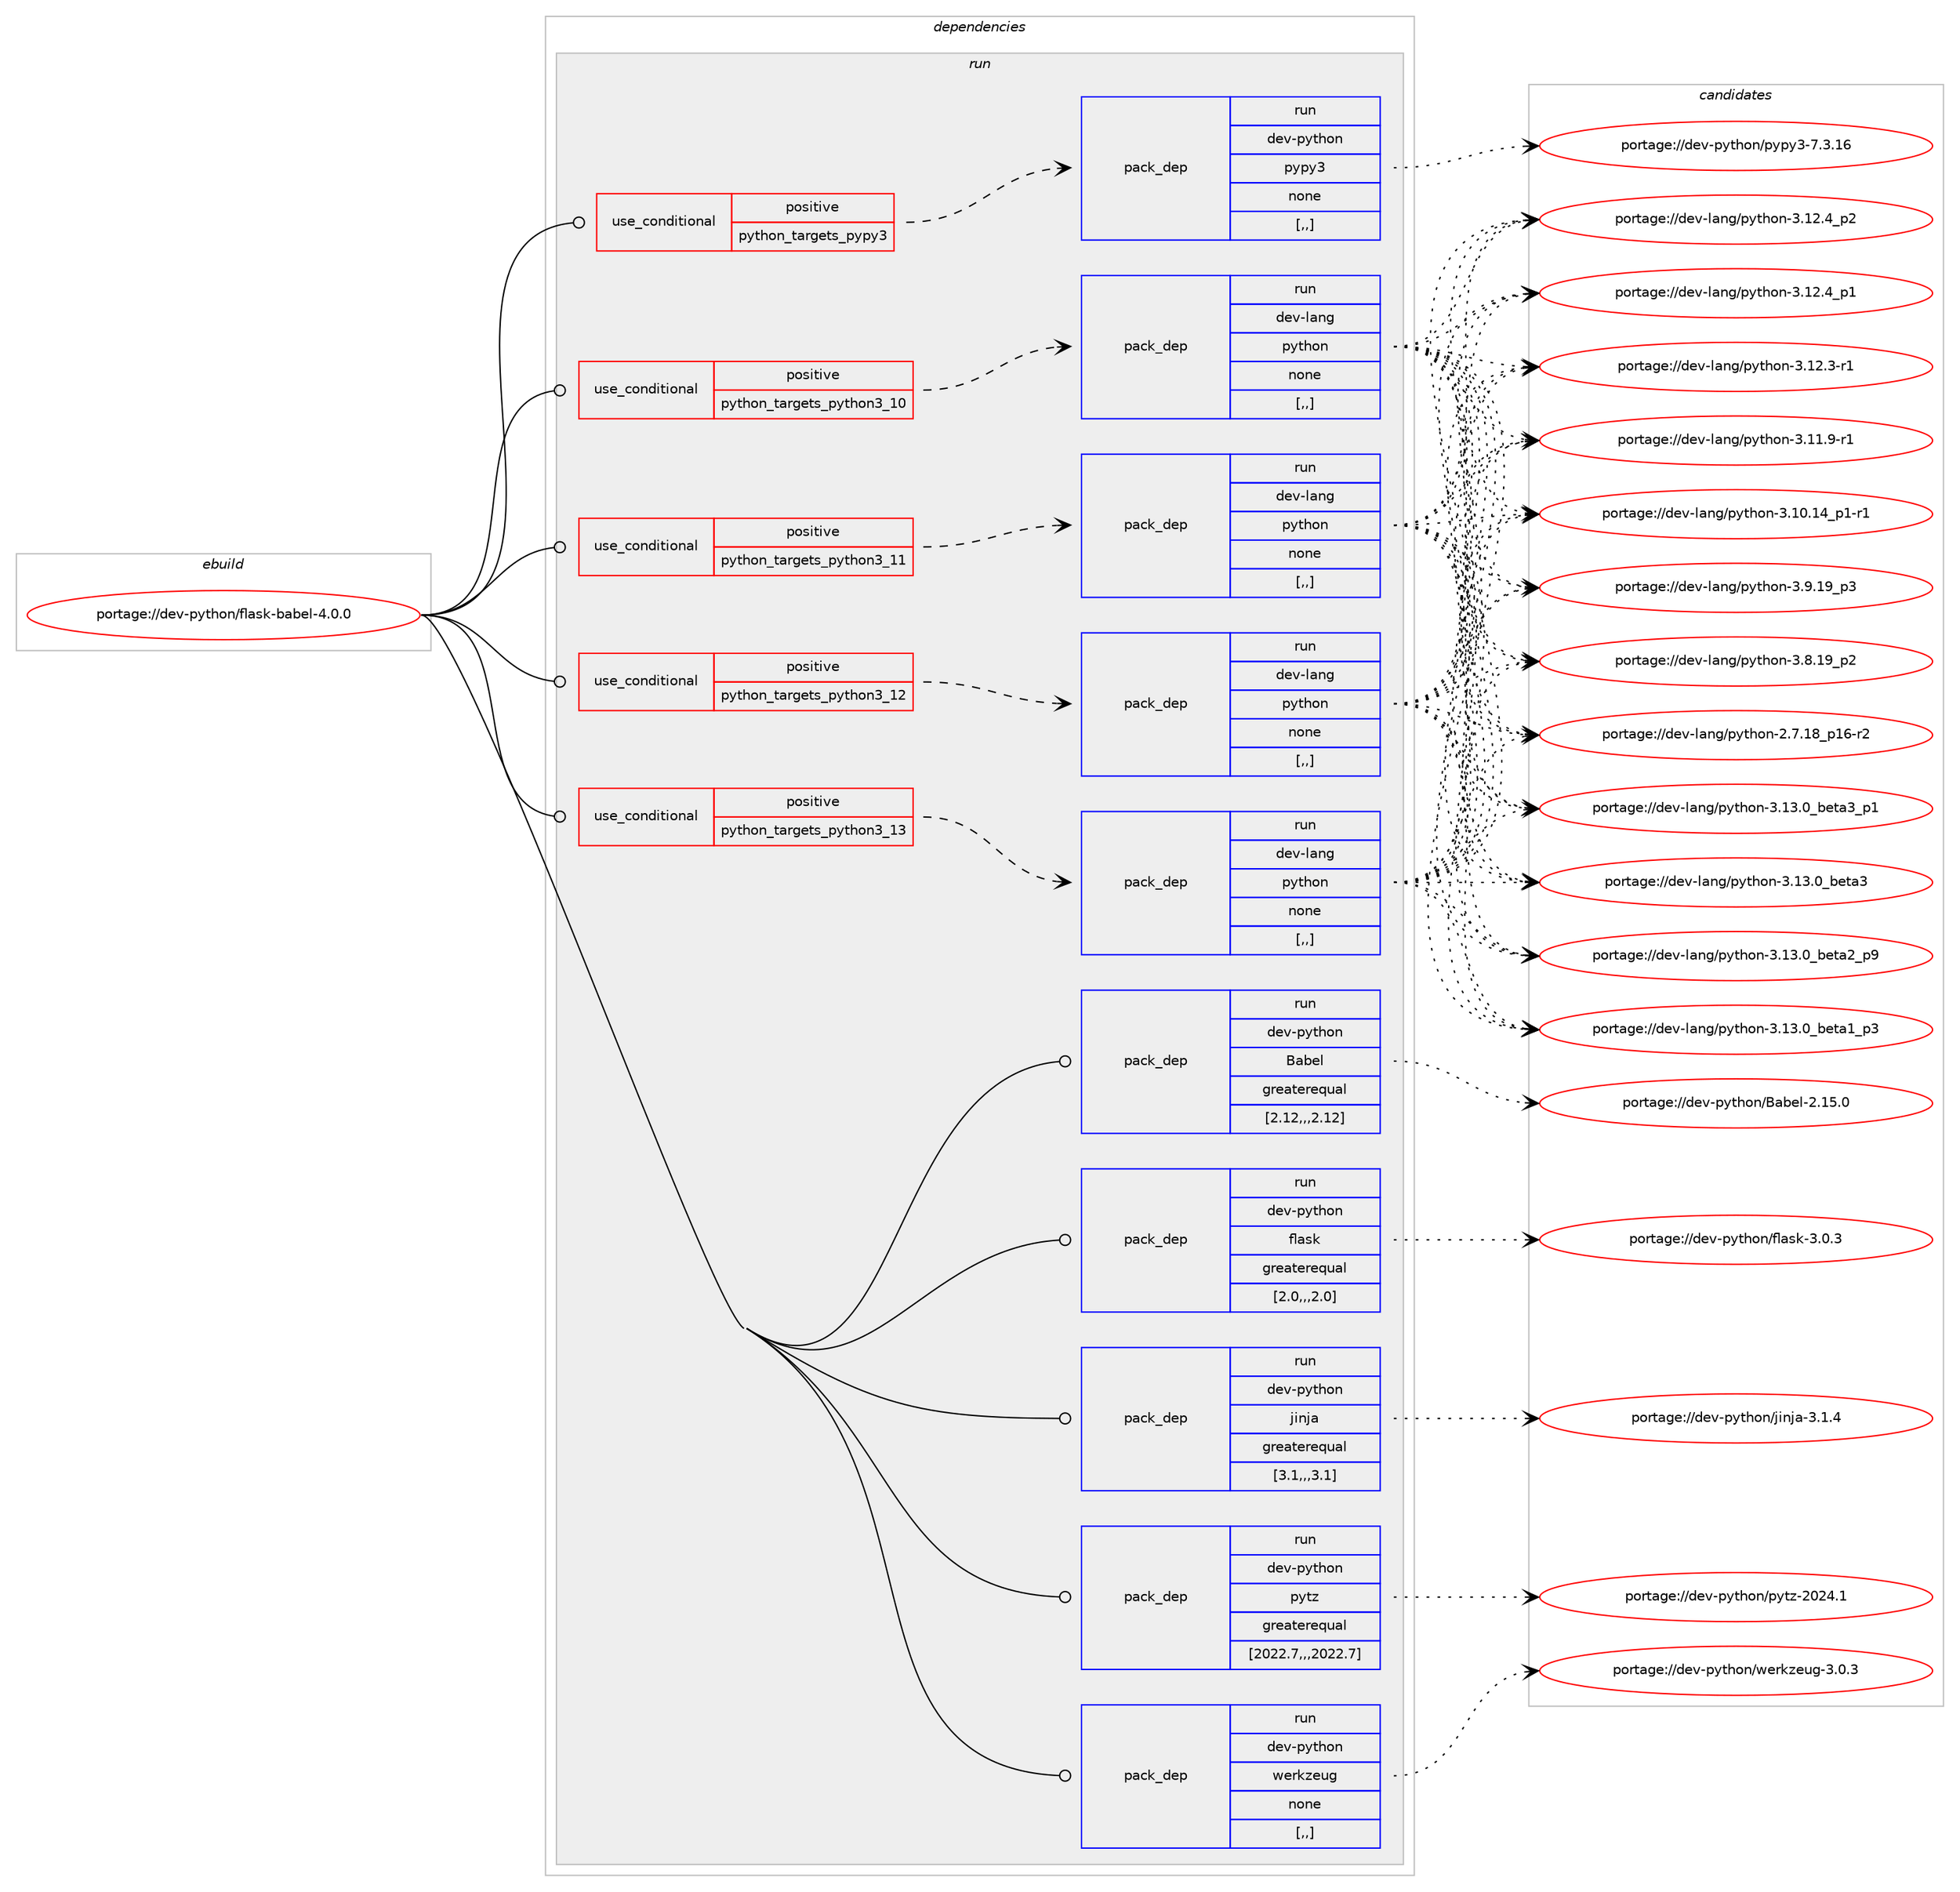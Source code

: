 digraph prolog {

# *************
# Graph options
# *************

newrank=true;
concentrate=true;
compound=true;
graph [rankdir=LR,fontname=Helvetica,fontsize=10,ranksep=1.5];#, ranksep=2.5, nodesep=0.2];
edge  [arrowhead=vee];
node  [fontname=Helvetica,fontsize=10];

# **********
# The ebuild
# **********

subgraph cluster_leftcol {
color=gray;
label=<<i>ebuild</i>>;
id [label="portage://dev-python/flask-babel-4.0.0", color=red, width=4, href="../dev-python/flask-babel-4.0.0.svg"];
}

# ****************
# The dependencies
# ****************

subgraph cluster_midcol {
color=gray;
label=<<i>dependencies</i>>;
subgraph cluster_compile {
fillcolor="#eeeeee";
style=filled;
label=<<i>compile</i>>;
}
subgraph cluster_compileandrun {
fillcolor="#eeeeee";
style=filled;
label=<<i>compile and run</i>>;
}
subgraph cluster_run {
fillcolor="#eeeeee";
style=filled;
label=<<i>run</i>>;
subgraph cond32675 {
dependency145873 [label=<<TABLE BORDER="0" CELLBORDER="1" CELLSPACING="0" CELLPADDING="4"><TR><TD ROWSPAN="3" CELLPADDING="10">use_conditional</TD></TR><TR><TD>positive</TD></TR><TR><TD>python_targets_pypy3</TD></TR></TABLE>>, shape=none, color=red];
subgraph pack111949 {
dependency145874 [label=<<TABLE BORDER="0" CELLBORDER="1" CELLSPACING="0" CELLPADDING="4" WIDTH="220"><TR><TD ROWSPAN="6" CELLPADDING="30">pack_dep</TD></TR><TR><TD WIDTH="110">run</TD></TR><TR><TD>dev-python</TD></TR><TR><TD>pypy3</TD></TR><TR><TD>none</TD></TR><TR><TD>[,,]</TD></TR></TABLE>>, shape=none, color=blue];
}
dependency145873:e -> dependency145874:w [weight=20,style="dashed",arrowhead="vee"];
}
id:e -> dependency145873:w [weight=20,style="solid",arrowhead="odot"];
subgraph cond32676 {
dependency145875 [label=<<TABLE BORDER="0" CELLBORDER="1" CELLSPACING="0" CELLPADDING="4"><TR><TD ROWSPAN="3" CELLPADDING="10">use_conditional</TD></TR><TR><TD>positive</TD></TR><TR><TD>python_targets_python3_10</TD></TR></TABLE>>, shape=none, color=red];
subgraph pack111950 {
dependency145876 [label=<<TABLE BORDER="0" CELLBORDER="1" CELLSPACING="0" CELLPADDING="4" WIDTH="220"><TR><TD ROWSPAN="6" CELLPADDING="30">pack_dep</TD></TR><TR><TD WIDTH="110">run</TD></TR><TR><TD>dev-lang</TD></TR><TR><TD>python</TD></TR><TR><TD>none</TD></TR><TR><TD>[,,]</TD></TR></TABLE>>, shape=none, color=blue];
}
dependency145875:e -> dependency145876:w [weight=20,style="dashed",arrowhead="vee"];
}
id:e -> dependency145875:w [weight=20,style="solid",arrowhead="odot"];
subgraph cond32677 {
dependency145877 [label=<<TABLE BORDER="0" CELLBORDER="1" CELLSPACING="0" CELLPADDING="4"><TR><TD ROWSPAN="3" CELLPADDING="10">use_conditional</TD></TR><TR><TD>positive</TD></TR><TR><TD>python_targets_python3_11</TD></TR></TABLE>>, shape=none, color=red];
subgraph pack111951 {
dependency145878 [label=<<TABLE BORDER="0" CELLBORDER="1" CELLSPACING="0" CELLPADDING="4" WIDTH="220"><TR><TD ROWSPAN="6" CELLPADDING="30">pack_dep</TD></TR><TR><TD WIDTH="110">run</TD></TR><TR><TD>dev-lang</TD></TR><TR><TD>python</TD></TR><TR><TD>none</TD></TR><TR><TD>[,,]</TD></TR></TABLE>>, shape=none, color=blue];
}
dependency145877:e -> dependency145878:w [weight=20,style="dashed",arrowhead="vee"];
}
id:e -> dependency145877:w [weight=20,style="solid",arrowhead="odot"];
subgraph cond32678 {
dependency145879 [label=<<TABLE BORDER="0" CELLBORDER="1" CELLSPACING="0" CELLPADDING="4"><TR><TD ROWSPAN="3" CELLPADDING="10">use_conditional</TD></TR><TR><TD>positive</TD></TR><TR><TD>python_targets_python3_12</TD></TR></TABLE>>, shape=none, color=red];
subgraph pack111952 {
dependency145880 [label=<<TABLE BORDER="0" CELLBORDER="1" CELLSPACING="0" CELLPADDING="4" WIDTH="220"><TR><TD ROWSPAN="6" CELLPADDING="30">pack_dep</TD></TR><TR><TD WIDTH="110">run</TD></TR><TR><TD>dev-lang</TD></TR><TR><TD>python</TD></TR><TR><TD>none</TD></TR><TR><TD>[,,]</TD></TR></TABLE>>, shape=none, color=blue];
}
dependency145879:e -> dependency145880:w [weight=20,style="dashed",arrowhead="vee"];
}
id:e -> dependency145879:w [weight=20,style="solid",arrowhead="odot"];
subgraph cond32679 {
dependency145881 [label=<<TABLE BORDER="0" CELLBORDER="1" CELLSPACING="0" CELLPADDING="4"><TR><TD ROWSPAN="3" CELLPADDING="10">use_conditional</TD></TR><TR><TD>positive</TD></TR><TR><TD>python_targets_python3_13</TD></TR></TABLE>>, shape=none, color=red];
subgraph pack111953 {
dependency145882 [label=<<TABLE BORDER="0" CELLBORDER="1" CELLSPACING="0" CELLPADDING="4" WIDTH="220"><TR><TD ROWSPAN="6" CELLPADDING="30">pack_dep</TD></TR><TR><TD WIDTH="110">run</TD></TR><TR><TD>dev-lang</TD></TR><TR><TD>python</TD></TR><TR><TD>none</TD></TR><TR><TD>[,,]</TD></TR></TABLE>>, shape=none, color=blue];
}
dependency145881:e -> dependency145882:w [weight=20,style="dashed",arrowhead="vee"];
}
id:e -> dependency145881:w [weight=20,style="solid",arrowhead="odot"];
subgraph pack111954 {
dependency145883 [label=<<TABLE BORDER="0" CELLBORDER="1" CELLSPACING="0" CELLPADDING="4" WIDTH="220"><TR><TD ROWSPAN="6" CELLPADDING="30">pack_dep</TD></TR><TR><TD WIDTH="110">run</TD></TR><TR><TD>dev-python</TD></TR><TR><TD>Babel</TD></TR><TR><TD>greaterequal</TD></TR><TR><TD>[2.12,,,2.12]</TD></TR></TABLE>>, shape=none, color=blue];
}
id:e -> dependency145883:w [weight=20,style="solid",arrowhead="odot"];
subgraph pack111955 {
dependency145884 [label=<<TABLE BORDER="0" CELLBORDER="1" CELLSPACING="0" CELLPADDING="4" WIDTH="220"><TR><TD ROWSPAN="6" CELLPADDING="30">pack_dep</TD></TR><TR><TD WIDTH="110">run</TD></TR><TR><TD>dev-python</TD></TR><TR><TD>flask</TD></TR><TR><TD>greaterequal</TD></TR><TR><TD>[2.0,,,2.0]</TD></TR></TABLE>>, shape=none, color=blue];
}
id:e -> dependency145884:w [weight=20,style="solid",arrowhead="odot"];
subgraph pack111956 {
dependency145885 [label=<<TABLE BORDER="0" CELLBORDER="1" CELLSPACING="0" CELLPADDING="4" WIDTH="220"><TR><TD ROWSPAN="6" CELLPADDING="30">pack_dep</TD></TR><TR><TD WIDTH="110">run</TD></TR><TR><TD>dev-python</TD></TR><TR><TD>jinja</TD></TR><TR><TD>greaterequal</TD></TR><TR><TD>[3.1,,,3.1]</TD></TR></TABLE>>, shape=none, color=blue];
}
id:e -> dependency145885:w [weight=20,style="solid",arrowhead="odot"];
subgraph pack111957 {
dependency145886 [label=<<TABLE BORDER="0" CELLBORDER="1" CELLSPACING="0" CELLPADDING="4" WIDTH="220"><TR><TD ROWSPAN="6" CELLPADDING="30">pack_dep</TD></TR><TR><TD WIDTH="110">run</TD></TR><TR><TD>dev-python</TD></TR><TR><TD>pytz</TD></TR><TR><TD>greaterequal</TD></TR><TR><TD>[2022.7,,,2022.7]</TD></TR></TABLE>>, shape=none, color=blue];
}
id:e -> dependency145886:w [weight=20,style="solid",arrowhead="odot"];
subgraph pack111958 {
dependency145887 [label=<<TABLE BORDER="0" CELLBORDER="1" CELLSPACING="0" CELLPADDING="4" WIDTH="220"><TR><TD ROWSPAN="6" CELLPADDING="30">pack_dep</TD></TR><TR><TD WIDTH="110">run</TD></TR><TR><TD>dev-python</TD></TR><TR><TD>werkzeug</TD></TR><TR><TD>none</TD></TR><TR><TD>[,,]</TD></TR></TABLE>>, shape=none, color=blue];
}
id:e -> dependency145887:w [weight=20,style="solid",arrowhead="odot"];
}
}

# **************
# The candidates
# **************

subgraph cluster_choices {
rank=same;
color=gray;
label=<<i>candidates</i>>;

subgraph choice111949 {
color=black;
nodesep=1;
choice10010111845112121116104111110471121211121215145554651464954 [label="portage://dev-python/pypy3-7.3.16", color=red, width=4,href="../dev-python/pypy3-7.3.16.svg"];
dependency145874:e -> choice10010111845112121116104111110471121211121215145554651464954:w [style=dotted,weight="100"];
}
subgraph choice111950 {
color=black;
nodesep=1;
choice10010111845108971101034711212111610411111045514649514648959810111697519511249 [label="portage://dev-lang/python-3.13.0_beta3_p1", color=red, width=4,href="../dev-lang/python-3.13.0_beta3_p1.svg"];
choice1001011184510897110103471121211161041111104551464951464895981011169751 [label="portage://dev-lang/python-3.13.0_beta3", color=red, width=4,href="../dev-lang/python-3.13.0_beta3.svg"];
choice10010111845108971101034711212111610411111045514649514648959810111697509511257 [label="portage://dev-lang/python-3.13.0_beta2_p9", color=red, width=4,href="../dev-lang/python-3.13.0_beta2_p9.svg"];
choice10010111845108971101034711212111610411111045514649514648959810111697499511251 [label="portage://dev-lang/python-3.13.0_beta1_p3", color=red, width=4,href="../dev-lang/python-3.13.0_beta1_p3.svg"];
choice100101118451089711010347112121116104111110455146495046529511250 [label="portage://dev-lang/python-3.12.4_p2", color=red, width=4,href="../dev-lang/python-3.12.4_p2.svg"];
choice100101118451089711010347112121116104111110455146495046529511249 [label="portage://dev-lang/python-3.12.4_p1", color=red, width=4,href="../dev-lang/python-3.12.4_p1.svg"];
choice100101118451089711010347112121116104111110455146495046514511449 [label="portage://dev-lang/python-3.12.3-r1", color=red, width=4,href="../dev-lang/python-3.12.3-r1.svg"];
choice100101118451089711010347112121116104111110455146494946574511449 [label="portage://dev-lang/python-3.11.9-r1", color=red, width=4,href="../dev-lang/python-3.11.9-r1.svg"];
choice100101118451089711010347112121116104111110455146494846495295112494511449 [label="portage://dev-lang/python-3.10.14_p1-r1", color=red, width=4,href="../dev-lang/python-3.10.14_p1-r1.svg"];
choice100101118451089711010347112121116104111110455146574649579511251 [label="portage://dev-lang/python-3.9.19_p3", color=red, width=4,href="../dev-lang/python-3.9.19_p3.svg"];
choice100101118451089711010347112121116104111110455146564649579511250 [label="portage://dev-lang/python-3.8.19_p2", color=red, width=4,href="../dev-lang/python-3.8.19_p2.svg"];
choice100101118451089711010347112121116104111110455046554649569511249544511450 [label="portage://dev-lang/python-2.7.18_p16-r2", color=red, width=4,href="../dev-lang/python-2.7.18_p16-r2.svg"];
dependency145876:e -> choice10010111845108971101034711212111610411111045514649514648959810111697519511249:w [style=dotted,weight="100"];
dependency145876:e -> choice1001011184510897110103471121211161041111104551464951464895981011169751:w [style=dotted,weight="100"];
dependency145876:e -> choice10010111845108971101034711212111610411111045514649514648959810111697509511257:w [style=dotted,weight="100"];
dependency145876:e -> choice10010111845108971101034711212111610411111045514649514648959810111697499511251:w [style=dotted,weight="100"];
dependency145876:e -> choice100101118451089711010347112121116104111110455146495046529511250:w [style=dotted,weight="100"];
dependency145876:e -> choice100101118451089711010347112121116104111110455146495046529511249:w [style=dotted,weight="100"];
dependency145876:e -> choice100101118451089711010347112121116104111110455146495046514511449:w [style=dotted,weight="100"];
dependency145876:e -> choice100101118451089711010347112121116104111110455146494946574511449:w [style=dotted,weight="100"];
dependency145876:e -> choice100101118451089711010347112121116104111110455146494846495295112494511449:w [style=dotted,weight="100"];
dependency145876:e -> choice100101118451089711010347112121116104111110455146574649579511251:w [style=dotted,weight="100"];
dependency145876:e -> choice100101118451089711010347112121116104111110455146564649579511250:w [style=dotted,weight="100"];
dependency145876:e -> choice100101118451089711010347112121116104111110455046554649569511249544511450:w [style=dotted,weight="100"];
}
subgraph choice111951 {
color=black;
nodesep=1;
choice10010111845108971101034711212111610411111045514649514648959810111697519511249 [label="portage://dev-lang/python-3.13.0_beta3_p1", color=red, width=4,href="../dev-lang/python-3.13.0_beta3_p1.svg"];
choice1001011184510897110103471121211161041111104551464951464895981011169751 [label="portage://dev-lang/python-3.13.0_beta3", color=red, width=4,href="../dev-lang/python-3.13.0_beta3.svg"];
choice10010111845108971101034711212111610411111045514649514648959810111697509511257 [label="portage://dev-lang/python-3.13.0_beta2_p9", color=red, width=4,href="../dev-lang/python-3.13.0_beta2_p9.svg"];
choice10010111845108971101034711212111610411111045514649514648959810111697499511251 [label="portage://dev-lang/python-3.13.0_beta1_p3", color=red, width=4,href="../dev-lang/python-3.13.0_beta1_p3.svg"];
choice100101118451089711010347112121116104111110455146495046529511250 [label="portage://dev-lang/python-3.12.4_p2", color=red, width=4,href="../dev-lang/python-3.12.4_p2.svg"];
choice100101118451089711010347112121116104111110455146495046529511249 [label="portage://dev-lang/python-3.12.4_p1", color=red, width=4,href="../dev-lang/python-3.12.4_p1.svg"];
choice100101118451089711010347112121116104111110455146495046514511449 [label="portage://dev-lang/python-3.12.3-r1", color=red, width=4,href="../dev-lang/python-3.12.3-r1.svg"];
choice100101118451089711010347112121116104111110455146494946574511449 [label="portage://dev-lang/python-3.11.9-r1", color=red, width=4,href="../dev-lang/python-3.11.9-r1.svg"];
choice100101118451089711010347112121116104111110455146494846495295112494511449 [label="portage://dev-lang/python-3.10.14_p1-r1", color=red, width=4,href="../dev-lang/python-3.10.14_p1-r1.svg"];
choice100101118451089711010347112121116104111110455146574649579511251 [label="portage://dev-lang/python-3.9.19_p3", color=red, width=4,href="../dev-lang/python-3.9.19_p3.svg"];
choice100101118451089711010347112121116104111110455146564649579511250 [label="portage://dev-lang/python-3.8.19_p2", color=red, width=4,href="../dev-lang/python-3.8.19_p2.svg"];
choice100101118451089711010347112121116104111110455046554649569511249544511450 [label="portage://dev-lang/python-2.7.18_p16-r2", color=red, width=4,href="../dev-lang/python-2.7.18_p16-r2.svg"];
dependency145878:e -> choice10010111845108971101034711212111610411111045514649514648959810111697519511249:w [style=dotted,weight="100"];
dependency145878:e -> choice1001011184510897110103471121211161041111104551464951464895981011169751:w [style=dotted,weight="100"];
dependency145878:e -> choice10010111845108971101034711212111610411111045514649514648959810111697509511257:w [style=dotted,weight="100"];
dependency145878:e -> choice10010111845108971101034711212111610411111045514649514648959810111697499511251:w [style=dotted,weight="100"];
dependency145878:e -> choice100101118451089711010347112121116104111110455146495046529511250:w [style=dotted,weight="100"];
dependency145878:e -> choice100101118451089711010347112121116104111110455146495046529511249:w [style=dotted,weight="100"];
dependency145878:e -> choice100101118451089711010347112121116104111110455146495046514511449:w [style=dotted,weight="100"];
dependency145878:e -> choice100101118451089711010347112121116104111110455146494946574511449:w [style=dotted,weight="100"];
dependency145878:e -> choice100101118451089711010347112121116104111110455146494846495295112494511449:w [style=dotted,weight="100"];
dependency145878:e -> choice100101118451089711010347112121116104111110455146574649579511251:w [style=dotted,weight="100"];
dependency145878:e -> choice100101118451089711010347112121116104111110455146564649579511250:w [style=dotted,weight="100"];
dependency145878:e -> choice100101118451089711010347112121116104111110455046554649569511249544511450:w [style=dotted,weight="100"];
}
subgraph choice111952 {
color=black;
nodesep=1;
choice10010111845108971101034711212111610411111045514649514648959810111697519511249 [label="portage://dev-lang/python-3.13.0_beta3_p1", color=red, width=4,href="../dev-lang/python-3.13.0_beta3_p1.svg"];
choice1001011184510897110103471121211161041111104551464951464895981011169751 [label="portage://dev-lang/python-3.13.0_beta3", color=red, width=4,href="../dev-lang/python-3.13.0_beta3.svg"];
choice10010111845108971101034711212111610411111045514649514648959810111697509511257 [label="portage://dev-lang/python-3.13.0_beta2_p9", color=red, width=4,href="../dev-lang/python-3.13.0_beta2_p9.svg"];
choice10010111845108971101034711212111610411111045514649514648959810111697499511251 [label="portage://dev-lang/python-3.13.0_beta1_p3", color=red, width=4,href="../dev-lang/python-3.13.0_beta1_p3.svg"];
choice100101118451089711010347112121116104111110455146495046529511250 [label="portage://dev-lang/python-3.12.4_p2", color=red, width=4,href="../dev-lang/python-3.12.4_p2.svg"];
choice100101118451089711010347112121116104111110455146495046529511249 [label="portage://dev-lang/python-3.12.4_p1", color=red, width=4,href="../dev-lang/python-3.12.4_p1.svg"];
choice100101118451089711010347112121116104111110455146495046514511449 [label="portage://dev-lang/python-3.12.3-r1", color=red, width=4,href="../dev-lang/python-3.12.3-r1.svg"];
choice100101118451089711010347112121116104111110455146494946574511449 [label="portage://dev-lang/python-3.11.9-r1", color=red, width=4,href="../dev-lang/python-3.11.9-r1.svg"];
choice100101118451089711010347112121116104111110455146494846495295112494511449 [label="portage://dev-lang/python-3.10.14_p1-r1", color=red, width=4,href="../dev-lang/python-3.10.14_p1-r1.svg"];
choice100101118451089711010347112121116104111110455146574649579511251 [label="portage://dev-lang/python-3.9.19_p3", color=red, width=4,href="../dev-lang/python-3.9.19_p3.svg"];
choice100101118451089711010347112121116104111110455146564649579511250 [label="portage://dev-lang/python-3.8.19_p2", color=red, width=4,href="../dev-lang/python-3.8.19_p2.svg"];
choice100101118451089711010347112121116104111110455046554649569511249544511450 [label="portage://dev-lang/python-2.7.18_p16-r2", color=red, width=4,href="../dev-lang/python-2.7.18_p16-r2.svg"];
dependency145880:e -> choice10010111845108971101034711212111610411111045514649514648959810111697519511249:w [style=dotted,weight="100"];
dependency145880:e -> choice1001011184510897110103471121211161041111104551464951464895981011169751:w [style=dotted,weight="100"];
dependency145880:e -> choice10010111845108971101034711212111610411111045514649514648959810111697509511257:w [style=dotted,weight="100"];
dependency145880:e -> choice10010111845108971101034711212111610411111045514649514648959810111697499511251:w [style=dotted,weight="100"];
dependency145880:e -> choice100101118451089711010347112121116104111110455146495046529511250:w [style=dotted,weight="100"];
dependency145880:e -> choice100101118451089711010347112121116104111110455146495046529511249:w [style=dotted,weight="100"];
dependency145880:e -> choice100101118451089711010347112121116104111110455146495046514511449:w [style=dotted,weight="100"];
dependency145880:e -> choice100101118451089711010347112121116104111110455146494946574511449:w [style=dotted,weight="100"];
dependency145880:e -> choice100101118451089711010347112121116104111110455146494846495295112494511449:w [style=dotted,weight="100"];
dependency145880:e -> choice100101118451089711010347112121116104111110455146574649579511251:w [style=dotted,weight="100"];
dependency145880:e -> choice100101118451089711010347112121116104111110455146564649579511250:w [style=dotted,weight="100"];
dependency145880:e -> choice100101118451089711010347112121116104111110455046554649569511249544511450:w [style=dotted,weight="100"];
}
subgraph choice111953 {
color=black;
nodesep=1;
choice10010111845108971101034711212111610411111045514649514648959810111697519511249 [label="portage://dev-lang/python-3.13.0_beta3_p1", color=red, width=4,href="../dev-lang/python-3.13.0_beta3_p1.svg"];
choice1001011184510897110103471121211161041111104551464951464895981011169751 [label="portage://dev-lang/python-3.13.0_beta3", color=red, width=4,href="../dev-lang/python-3.13.0_beta3.svg"];
choice10010111845108971101034711212111610411111045514649514648959810111697509511257 [label="portage://dev-lang/python-3.13.0_beta2_p9", color=red, width=4,href="../dev-lang/python-3.13.0_beta2_p9.svg"];
choice10010111845108971101034711212111610411111045514649514648959810111697499511251 [label="portage://dev-lang/python-3.13.0_beta1_p3", color=red, width=4,href="../dev-lang/python-3.13.0_beta1_p3.svg"];
choice100101118451089711010347112121116104111110455146495046529511250 [label="portage://dev-lang/python-3.12.4_p2", color=red, width=4,href="../dev-lang/python-3.12.4_p2.svg"];
choice100101118451089711010347112121116104111110455146495046529511249 [label="portage://dev-lang/python-3.12.4_p1", color=red, width=4,href="../dev-lang/python-3.12.4_p1.svg"];
choice100101118451089711010347112121116104111110455146495046514511449 [label="portage://dev-lang/python-3.12.3-r1", color=red, width=4,href="../dev-lang/python-3.12.3-r1.svg"];
choice100101118451089711010347112121116104111110455146494946574511449 [label="portage://dev-lang/python-3.11.9-r1", color=red, width=4,href="../dev-lang/python-3.11.9-r1.svg"];
choice100101118451089711010347112121116104111110455146494846495295112494511449 [label="portage://dev-lang/python-3.10.14_p1-r1", color=red, width=4,href="../dev-lang/python-3.10.14_p1-r1.svg"];
choice100101118451089711010347112121116104111110455146574649579511251 [label="portage://dev-lang/python-3.9.19_p3", color=red, width=4,href="../dev-lang/python-3.9.19_p3.svg"];
choice100101118451089711010347112121116104111110455146564649579511250 [label="portage://dev-lang/python-3.8.19_p2", color=red, width=4,href="../dev-lang/python-3.8.19_p2.svg"];
choice100101118451089711010347112121116104111110455046554649569511249544511450 [label="portage://dev-lang/python-2.7.18_p16-r2", color=red, width=4,href="../dev-lang/python-2.7.18_p16-r2.svg"];
dependency145882:e -> choice10010111845108971101034711212111610411111045514649514648959810111697519511249:w [style=dotted,weight="100"];
dependency145882:e -> choice1001011184510897110103471121211161041111104551464951464895981011169751:w [style=dotted,weight="100"];
dependency145882:e -> choice10010111845108971101034711212111610411111045514649514648959810111697509511257:w [style=dotted,weight="100"];
dependency145882:e -> choice10010111845108971101034711212111610411111045514649514648959810111697499511251:w [style=dotted,weight="100"];
dependency145882:e -> choice100101118451089711010347112121116104111110455146495046529511250:w [style=dotted,weight="100"];
dependency145882:e -> choice100101118451089711010347112121116104111110455146495046529511249:w [style=dotted,weight="100"];
dependency145882:e -> choice100101118451089711010347112121116104111110455146495046514511449:w [style=dotted,weight="100"];
dependency145882:e -> choice100101118451089711010347112121116104111110455146494946574511449:w [style=dotted,weight="100"];
dependency145882:e -> choice100101118451089711010347112121116104111110455146494846495295112494511449:w [style=dotted,weight="100"];
dependency145882:e -> choice100101118451089711010347112121116104111110455146574649579511251:w [style=dotted,weight="100"];
dependency145882:e -> choice100101118451089711010347112121116104111110455146564649579511250:w [style=dotted,weight="100"];
dependency145882:e -> choice100101118451089711010347112121116104111110455046554649569511249544511450:w [style=dotted,weight="100"];
}
subgraph choice111954 {
color=black;
nodesep=1;
choice100101118451121211161041111104766979810110845504649534648 [label="portage://dev-python/Babel-2.15.0", color=red, width=4,href="../dev-python/Babel-2.15.0.svg"];
dependency145883:e -> choice100101118451121211161041111104766979810110845504649534648:w [style=dotted,weight="100"];
}
subgraph choice111955 {
color=black;
nodesep=1;
choice100101118451121211161041111104710210897115107455146484651 [label="portage://dev-python/flask-3.0.3", color=red, width=4,href="../dev-python/flask-3.0.3.svg"];
dependency145884:e -> choice100101118451121211161041111104710210897115107455146484651:w [style=dotted,weight="100"];
}
subgraph choice111956 {
color=black;
nodesep=1;
choice100101118451121211161041111104710610511010697455146494652 [label="portage://dev-python/jinja-3.1.4", color=red, width=4,href="../dev-python/jinja-3.1.4.svg"];
dependency145885:e -> choice100101118451121211161041111104710610511010697455146494652:w [style=dotted,weight="100"];
}
subgraph choice111957 {
color=black;
nodesep=1;
choice100101118451121211161041111104711212111612245504850524649 [label="portage://dev-python/pytz-2024.1", color=red, width=4,href="../dev-python/pytz-2024.1.svg"];
dependency145886:e -> choice100101118451121211161041111104711212111612245504850524649:w [style=dotted,weight="100"];
}
subgraph choice111958 {
color=black;
nodesep=1;
choice1001011184511212111610411111047119101114107122101117103455146484651 [label="portage://dev-python/werkzeug-3.0.3", color=red, width=4,href="../dev-python/werkzeug-3.0.3.svg"];
dependency145887:e -> choice1001011184511212111610411111047119101114107122101117103455146484651:w [style=dotted,weight="100"];
}
}

}

